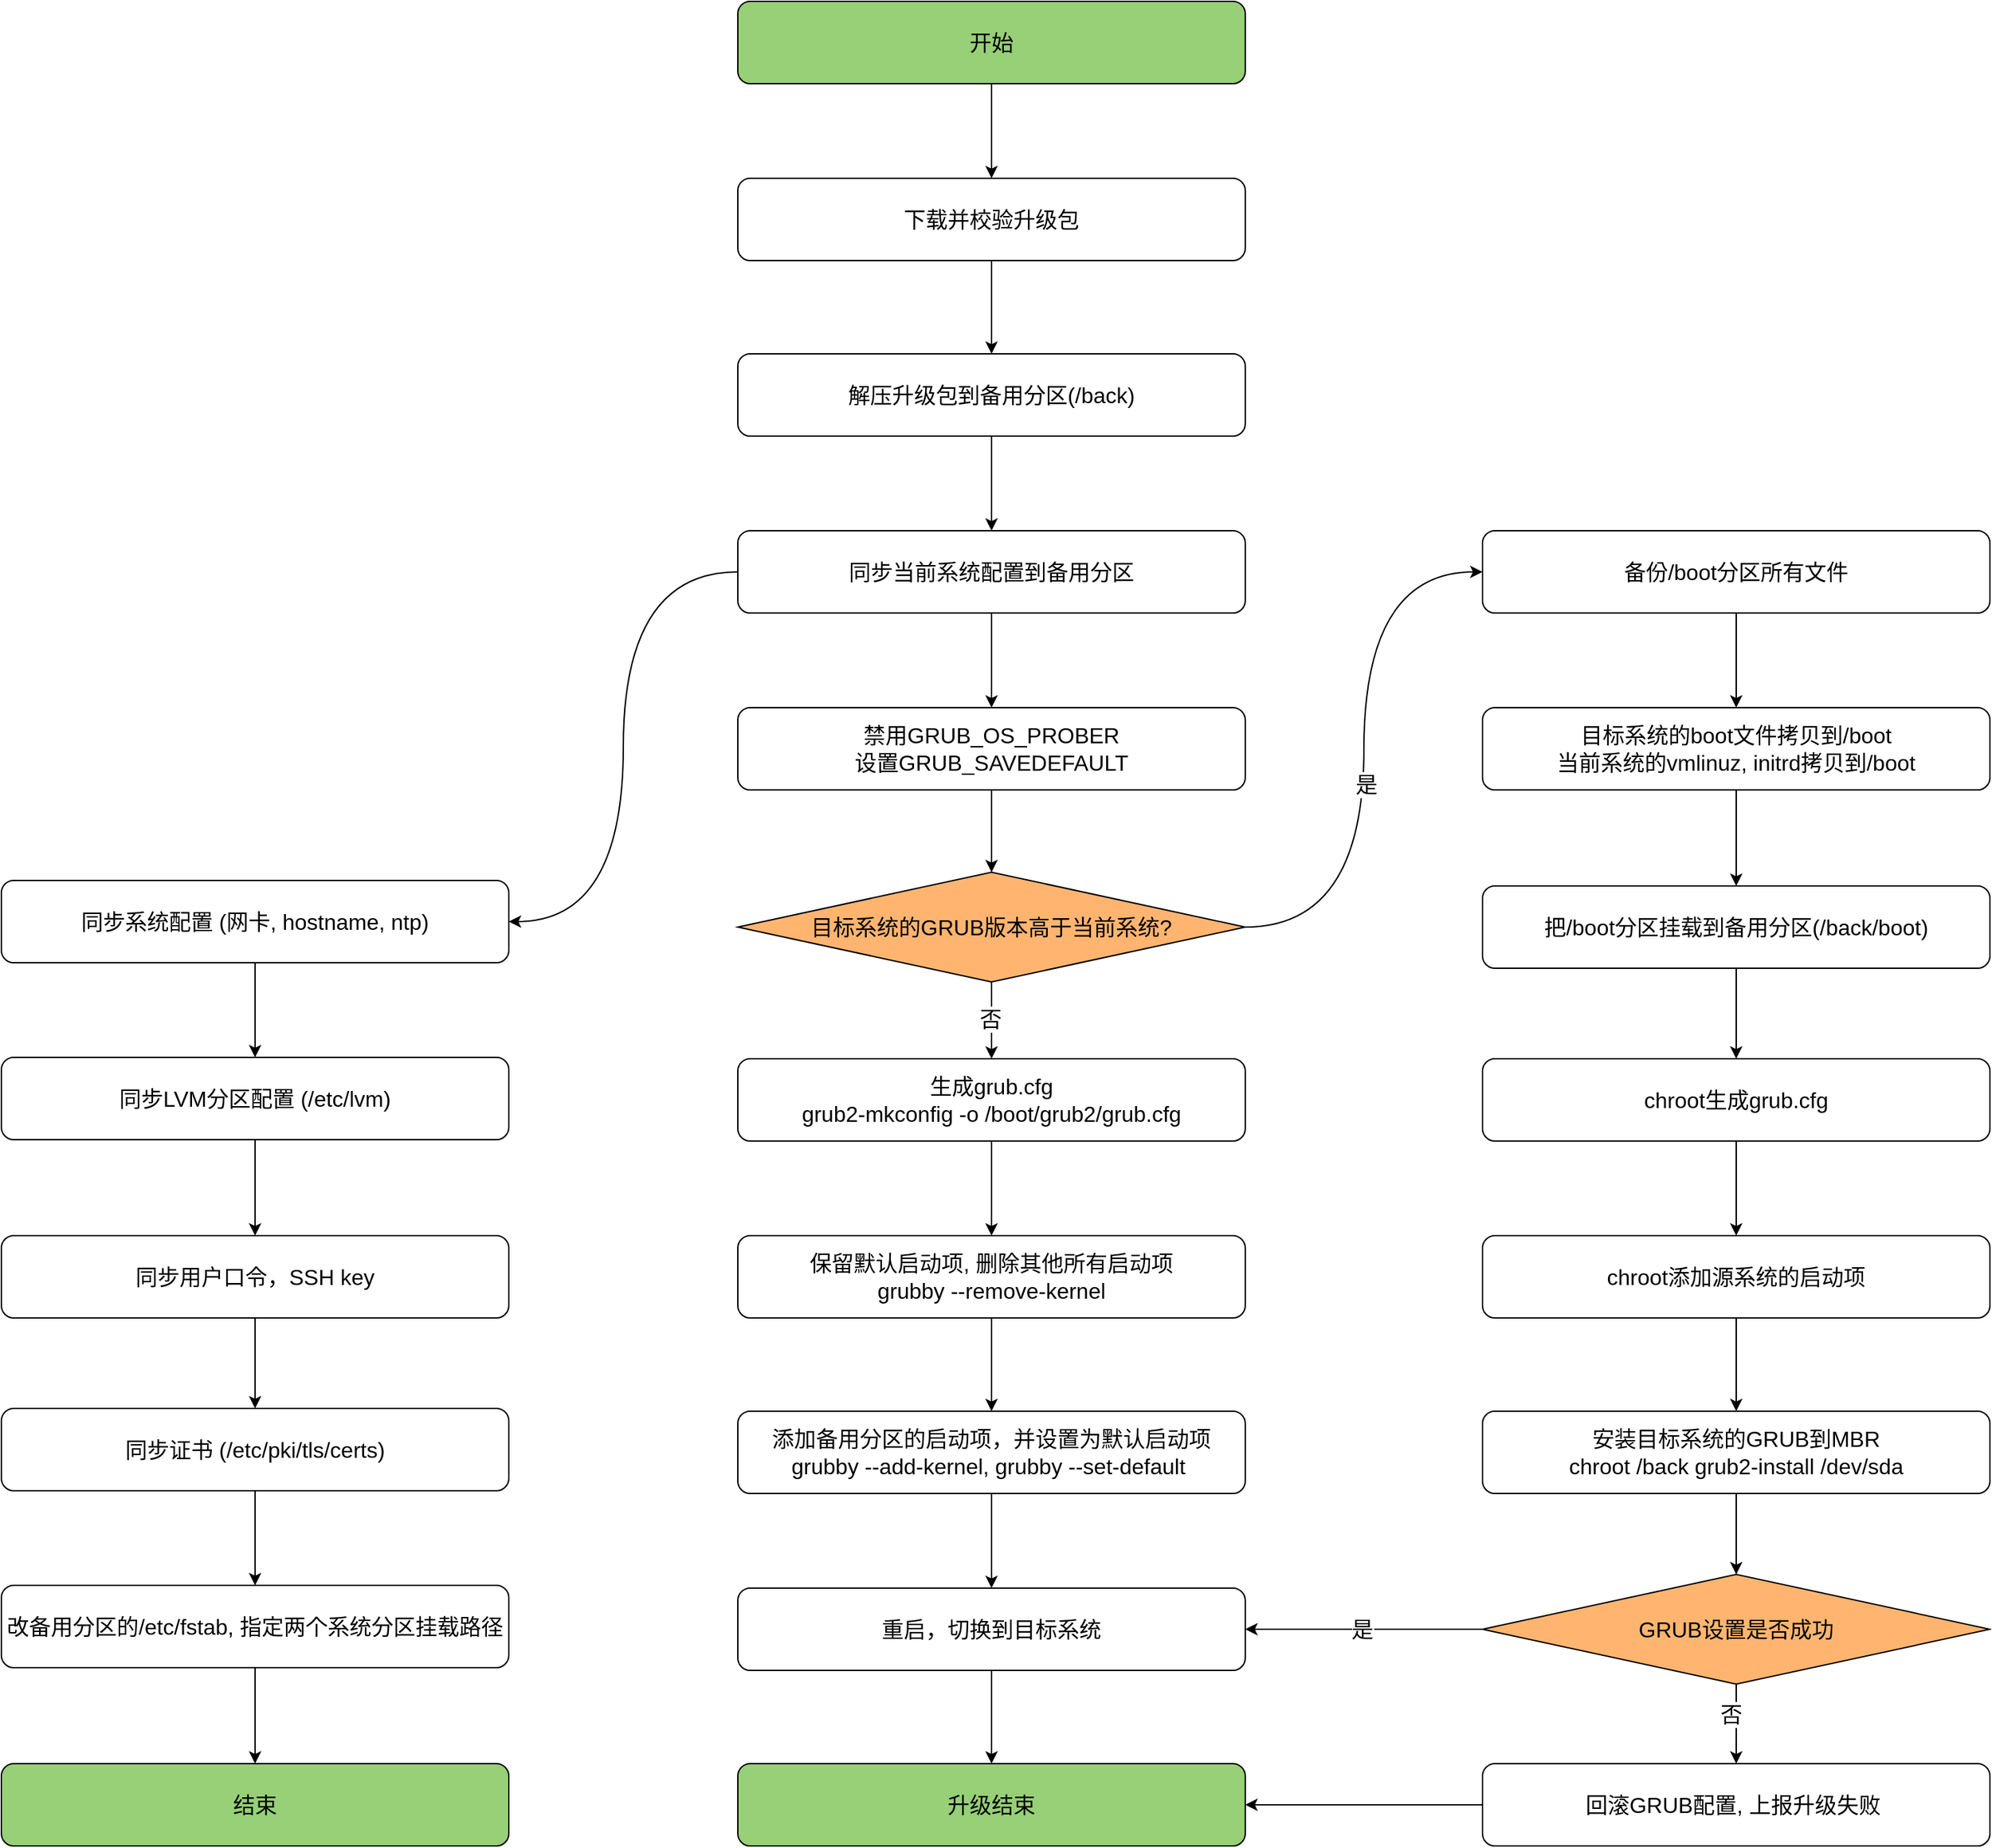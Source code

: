 <mxfile version="26.1.0">
  <diagram name="Page-1" id="urTeFdzw_Zs2AR7c73ZS">
    <mxGraphModel dx="4148" dy="2212" grid="1" gridSize="10" guides="1" tooltips="1" connect="1" arrows="1" fold="1" page="1" pageScale="1" pageWidth="850" pageHeight="1100" math="0" shadow="0">
      <root>
        <mxCell id="0" />
        <mxCell id="1" parent="0" />
        <mxCell id="T2J4ucsc0s5VN6Ix-O75-1" style="edgeStyle=orthogonalEdgeStyle;rounded=0;orthogonalLoop=1;jettySize=auto;html=1;entryX=0.5;entryY=0;entryDx=0;entryDy=0;" parent="1" source="EAPVpHLkBqwuG9wAEfrM-1" target="Drq_LcTDzUUtdLoJdckO-1" edge="1">
          <mxGeometry relative="1" as="geometry" />
        </mxCell>
        <mxCell id="EAPVpHLkBqwuG9wAEfrM-1" value="开始" style="rounded=1;whiteSpace=wrap;html=1;fontSize=16;fillColor=light-dark(#97D077,var(--ge-dark-color, #121212));flipH=1;flipV=1;" parent="1" vertex="1">
          <mxGeometry x="637" y="270" width="370" height="60" as="geometry" />
        </mxCell>
        <mxCell id="T2J4ucsc0s5VN6Ix-O75-2" style="edgeStyle=orthogonalEdgeStyle;rounded=0;orthogonalLoop=1;jettySize=auto;html=1;fontSize=16;" parent="1" source="Drq_LcTDzUUtdLoJdckO-1" target="Drq_LcTDzUUtdLoJdckO-2" edge="1">
          <mxGeometry relative="1" as="geometry" />
        </mxCell>
        <mxCell id="Drq_LcTDzUUtdLoJdckO-1" value="下载并校验升级包" style="rounded=1;whiteSpace=wrap;html=1;fontSize=16;flipH=1;flipV=1;" parent="1" vertex="1">
          <mxGeometry x="637" y="399" width="370" height="60" as="geometry" />
        </mxCell>
        <mxCell id="T2J4ucsc0s5VN6Ix-O75-3" style="edgeStyle=orthogonalEdgeStyle;rounded=0;orthogonalLoop=1;jettySize=auto;html=1;fontSize=16;" parent="1" source="Drq_LcTDzUUtdLoJdckO-2" target="Drq_LcTDzUUtdLoJdckO-3" edge="1">
          <mxGeometry relative="1" as="geometry" />
        </mxCell>
        <mxCell id="Drq_LcTDzUUtdLoJdckO-2" value="解压升级包到备用分区(/back)" style="rounded=1;whiteSpace=wrap;html=1;fontSize=16;flipH=1;flipV=1;" parent="1" vertex="1">
          <mxGeometry x="637" y="527" width="370" height="60" as="geometry" />
        </mxCell>
        <mxCell id="T2J4ucsc0s5VN6Ix-O75-17" style="edgeStyle=orthogonalEdgeStyle;rounded=0;orthogonalLoop=1;jettySize=auto;html=1;fontSize=16;" parent="1" source="Drq_LcTDzUUtdLoJdckO-3" target="Drq_LcTDzUUtdLoJdckO-4" edge="1">
          <mxGeometry relative="1" as="geometry" />
        </mxCell>
        <mxCell id="T2J4ucsc0s5VN6Ix-O75-26" style="edgeStyle=orthogonalEdgeStyle;rounded=0;orthogonalLoop=1;jettySize=auto;html=1;entryX=1;entryY=0.5;entryDx=0;entryDy=0;curved=1;fontSize=16;" parent="1" source="Drq_LcTDzUUtdLoJdckO-3" target="Drq_LcTDzUUtdLoJdckO-20" edge="1">
          <mxGeometry relative="1" as="geometry" />
        </mxCell>
        <mxCell id="Drq_LcTDzUUtdLoJdckO-3" value="同步当前系统配置到备用分区" style="rounded=1;whiteSpace=wrap;html=1;fontSize=16;flipH=1;flipV=1;" parent="1" vertex="1">
          <mxGeometry x="637" y="656" width="370" height="60" as="geometry" />
        </mxCell>
        <mxCell id="T2J4ucsc0s5VN6Ix-O75-11" style="edgeStyle=orthogonalEdgeStyle;rounded=0;orthogonalLoop=1;jettySize=auto;html=1;fontSize=16;" parent="1" source="Drq_LcTDzUUtdLoJdckO-4" target="Drq_LcTDzUUtdLoJdckO-6" edge="1">
          <mxGeometry relative="1" as="geometry" />
        </mxCell>
        <mxCell id="Drq_LcTDzUUtdLoJdckO-4" value="禁用GRUB_OS_PROBER&lt;div&gt;设置GRUB_SAVEDEFAULT&lt;/div&gt;" style="rounded=1;whiteSpace=wrap;html=1;fontSize=16;flipH=1;flipV=1;" parent="1" vertex="1">
          <mxGeometry x="637" y="785" width="370" height="60" as="geometry" />
        </mxCell>
        <mxCell id="T2J4ucsc0s5VN6Ix-O75-12" style="edgeStyle=orthogonalEdgeStyle;rounded=0;orthogonalLoop=1;jettySize=auto;html=1;fontSize=16;" parent="1" source="Drq_LcTDzUUtdLoJdckO-6" target="Drq_LcTDzUUtdLoJdckO-7" edge="1">
          <mxGeometry relative="1" as="geometry" />
        </mxCell>
        <mxCell id="T2J4ucsc0s5VN6Ix-O75-22" value="否" style="edgeLabel;html=1;align=center;verticalAlign=middle;resizable=0;points=[];fontSize=16;" parent="T2J4ucsc0s5VN6Ix-O75-12" vertex="1" connectable="0">
          <mxGeometry x="-0.036" y="-1" relative="1" as="geometry">
            <mxPoint as="offset" />
          </mxGeometry>
        </mxCell>
        <mxCell id="T2J4ucsc0s5VN6Ix-O75-20" style="edgeStyle=orthogonalEdgeStyle;rounded=0;orthogonalLoop=1;jettySize=auto;html=1;entryX=0;entryY=0.5;entryDx=0;entryDy=0;curved=1;fontSize=16;" parent="1" source="Drq_LcTDzUUtdLoJdckO-6" target="Drq_LcTDzUUtdLoJdckO-12" edge="1">
          <mxGeometry relative="1" as="geometry" />
        </mxCell>
        <mxCell id="T2J4ucsc0s5VN6Ix-O75-23" value="&lt;font&gt;是&lt;/font&gt;" style="edgeLabel;html=1;align=center;verticalAlign=middle;resizable=0;points=[];fontSize=16;" parent="T2J4ucsc0s5VN6Ix-O75-20" vertex="1" connectable="0">
          <mxGeometry x="-0.111" y="-1" relative="1" as="geometry">
            <mxPoint y="1" as="offset" />
          </mxGeometry>
        </mxCell>
        <mxCell id="Drq_LcTDzUUtdLoJdckO-6" value="目标系统的GRUB版本高于当前系统?" style="rhombus;whiteSpace=wrap;html=1;fontSize=16;flipH=1;flipV=1;fillColor=light-dark(#FFB570,var(--ge-dark-color, #121212));" parent="1" vertex="1">
          <mxGeometry x="637" y="905" width="370" height="80" as="geometry" />
        </mxCell>
        <mxCell id="T2J4ucsc0s5VN6Ix-O75-13" style="edgeStyle=orthogonalEdgeStyle;rounded=0;orthogonalLoop=1;jettySize=auto;html=1;fontSize=16;" parent="1" source="Drq_LcTDzUUtdLoJdckO-7" target="Drq_LcTDzUUtdLoJdckO-8" edge="1">
          <mxGeometry relative="1" as="geometry" />
        </mxCell>
        <mxCell id="Drq_LcTDzUUtdLoJdckO-7" value="&lt;div&gt;生成grub.cfg&lt;/div&gt;grub2-mkconfig -o /boot/grub2/grub.cfg" style="rounded=1;whiteSpace=wrap;html=1;fontSize=16;flipH=1;flipV=1;" parent="1" vertex="1">
          <mxGeometry x="637" y="1041" width="370" height="60" as="geometry" />
        </mxCell>
        <mxCell id="T2J4ucsc0s5VN6Ix-O75-14" style="edgeStyle=orthogonalEdgeStyle;rounded=0;orthogonalLoop=1;jettySize=auto;html=1;entryX=0.5;entryY=0;entryDx=0;entryDy=0;fontSize=16;" parent="1" source="Drq_LcTDzUUtdLoJdckO-8" target="Drq_LcTDzUUtdLoJdckO-9" edge="1">
          <mxGeometry relative="1" as="geometry" />
        </mxCell>
        <mxCell id="Drq_LcTDzUUtdLoJdckO-8" value="保留默认启动项, 删除其他所有启动项&lt;div&gt;grubby --remove-kernel&lt;/div&gt;" style="rounded=1;whiteSpace=wrap;html=1;fontSize=16;flipH=1;flipV=1;" parent="1" vertex="1">
          <mxGeometry x="637" y="1170" width="370" height="60" as="geometry" />
        </mxCell>
        <mxCell id="T2J4ucsc0s5VN6Ix-O75-15" style="edgeStyle=orthogonalEdgeStyle;rounded=0;orthogonalLoop=1;jettySize=auto;html=1;fontSize=16;" parent="1" source="Drq_LcTDzUUtdLoJdckO-9" target="Drq_LcTDzUUtdLoJdckO-11" edge="1">
          <mxGeometry relative="1" as="geometry" />
        </mxCell>
        <mxCell id="Drq_LcTDzUUtdLoJdckO-9" value="添加备用分区的启动项，并设置为默认启动项&lt;div&gt;grubby --add-kernel,&amp;nbsp;&lt;span style=&quot;background-color: transparent; color: light-dark(rgb(0, 0, 0), rgb(255, 255, 255));&quot;&gt;grubby --set-default&amp;nbsp;&lt;/span&gt;&lt;/div&gt;" style="rounded=1;whiteSpace=wrap;html=1;fontSize=16;flipH=1;flipV=1;" parent="1" vertex="1">
          <mxGeometry x="637" y="1298" width="370" height="60" as="geometry" />
        </mxCell>
        <mxCell id="T2J4ucsc0s5VN6Ix-O75-16" style="edgeStyle=orthogonalEdgeStyle;rounded=0;orthogonalLoop=1;jettySize=auto;html=1;fontSize=16;" parent="1" source="Drq_LcTDzUUtdLoJdckO-11" target="Drq_LcTDzUUtdLoJdckO-26" edge="1">
          <mxGeometry relative="1" as="geometry" />
        </mxCell>
        <mxCell id="Drq_LcTDzUUtdLoJdckO-11" value="重启，切换到目标系统" style="rounded=1;whiteSpace=wrap;html=1;fontSize=16;flipH=1;flipV=1;" parent="1" vertex="1">
          <mxGeometry x="637" y="1427" width="370" height="60" as="geometry" />
        </mxCell>
        <mxCell id="T2J4ucsc0s5VN6Ix-O75-27" style="edgeStyle=orthogonalEdgeStyle;rounded=0;orthogonalLoop=1;jettySize=auto;html=1;entryX=0.5;entryY=0;entryDx=0;entryDy=0;" parent="1" source="Drq_LcTDzUUtdLoJdckO-12" target="Drq_LcTDzUUtdLoJdckO-13" edge="1">
          <mxGeometry relative="1" as="geometry" />
        </mxCell>
        <mxCell id="Drq_LcTDzUUtdLoJdckO-12" value="&lt;div&gt;备份/boot分区所有文件&lt;/div&gt;" style="rounded=1;whiteSpace=wrap;html=1;fontSize=16;" parent="1" vertex="1">
          <mxGeometry x="1180" y="656" width="370" height="60" as="geometry" />
        </mxCell>
        <mxCell id="T2J4ucsc0s5VN6Ix-O75-28" style="edgeStyle=orthogonalEdgeStyle;rounded=0;orthogonalLoop=1;jettySize=auto;html=1;" parent="1" source="Drq_LcTDzUUtdLoJdckO-13" target="Drq_LcTDzUUtdLoJdckO-14" edge="1">
          <mxGeometry relative="1" as="geometry" />
        </mxCell>
        <mxCell id="Drq_LcTDzUUtdLoJdckO-13" value="目标系统的boot文件拷贝到/boot&lt;div&gt;当前系统的vmlinuz, initrd拷贝到/boot&lt;/div&gt;" style="rounded=1;whiteSpace=wrap;html=1;fontSize=16;" parent="1" vertex="1">
          <mxGeometry x="1180" y="785" width="370" height="60" as="geometry" />
        </mxCell>
        <mxCell id="T2J4ucsc0s5VN6Ix-O75-29" style="edgeStyle=orthogonalEdgeStyle;rounded=0;orthogonalLoop=1;jettySize=auto;html=1;entryX=0.5;entryY=0;entryDx=0;entryDy=0;" parent="1" source="Drq_LcTDzUUtdLoJdckO-14" target="Drq_LcTDzUUtdLoJdckO-15" edge="1">
          <mxGeometry relative="1" as="geometry" />
        </mxCell>
        <mxCell id="Drq_LcTDzUUtdLoJdckO-14" value="把/boot分区挂载到备用分区(/back/boot)" style="rounded=1;whiteSpace=wrap;html=1;fontSize=16;" parent="1" vertex="1">
          <mxGeometry x="1180" y="915" width="370" height="60" as="geometry" />
        </mxCell>
        <mxCell id="T2J4ucsc0s5VN6Ix-O75-30" style="edgeStyle=orthogonalEdgeStyle;rounded=0;orthogonalLoop=1;jettySize=auto;html=1;entryX=0.5;entryY=0;entryDx=0;entryDy=0;" parent="1" source="Drq_LcTDzUUtdLoJdckO-15" target="Drq_LcTDzUUtdLoJdckO-16" edge="1">
          <mxGeometry relative="1" as="geometry" />
        </mxCell>
        <mxCell id="Drq_LcTDzUUtdLoJdckO-15" value="chroot生成grub.cfg" style="rounded=1;whiteSpace=wrap;html=1;fontSize=16;" parent="1" vertex="1">
          <mxGeometry x="1180" y="1041" width="370" height="60" as="geometry" />
        </mxCell>
        <mxCell id="T2J4ucsc0s5VN6Ix-O75-31" style="edgeStyle=orthogonalEdgeStyle;rounded=0;orthogonalLoop=1;jettySize=auto;html=1;entryX=0.5;entryY=0;entryDx=0;entryDy=0;" parent="1" source="Drq_LcTDzUUtdLoJdckO-16" target="Drq_LcTDzUUtdLoJdckO-17" edge="1">
          <mxGeometry relative="1" as="geometry" />
        </mxCell>
        <mxCell id="Drq_LcTDzUUtdLoJdckO-16" value="chroot添加源系统的启动项" style="rounded=1;whiteSpace=wrap;html=1;fontSize=16;" parent="1" vertex="1">
          <mxGeometry x="1180" y="1170" width="370" height="60" as="geometry" />
        </mxCell>
        <mxCell id="T2J4ucsc0s5VN6Ix-O75-32" style="edgeStyle=orthogonalEdgeStyle;rounded=0;orthogonalLoop=1;jettySize=auto;html=1;" parent="1" source="Drq_LcTDzUUtdLoJdckO-17" target="Drq_LcTDzUUtdLoJdckO-18" edge="1">
          <mxGeometry relative="1" as="geometry" />
        </mxCell>
        <mxCell id="Drq_LcTDzUUtdLoJdckO-17" value="安装目标系统的GRUB到MBR&lt;div&gt;chroot /back grub2-install /dev/sda&lt;/div&gt;" style="rounded=1;whiteSpace=wrap;html=1;fontSize=16;" parent="1" vertex="1">
          <mxGeometry x="1180" y="1298" width="370" height="60" as="geometry" />
        </mxCell>
        <mxCell id="T2J4ucsc0s5VN6Ix-O75-33" style="edgeStyle=orthogonalEdgeStyle;rounded=0;orthogonalLoop=1;jettySize=auto;html=1;" parent="1" source="Drq_LcTDzUUtdLoJdckO-18" target="Drq_LcTDzUUtdLoJdckO-19" edge="1">
          <mxGeometry relative="1" as="geometry" />
        </mxCell>
        <mxCell id="T2J4ucsc0s5VN6Ix-O75-38" value="否" style="edgeLabel;html=1;align=center;verticalAlign=middle;resizable=0;points=[];fontSize=16;" parent="T2J4ucsc0s5VN6Ix-O75-33" vertex="1" connectable="0">
          <mxGeometry x="-0.262" y="-4" relative="1" as="geometry">
            <mxPoint as="offset" />
          </mxGeometry>
        </mxCell>
        <mxCell id="T2J4ucsc0s5VN6Ix-O75-35" style="edgeStyle=orthogonalEdgeStyle;rounded=0;orthogonalLoop=1;jettySize=auto;html=1;entryX=1;entryY=0.5;entryDx=0;entryDy=0;curved=1;" parent="1" source="Drq_LcTDzUUtdLoJdckO-18" target="Drq_LcTDzUUtdLoJdckO-11" edge="1">
          <mxGeometry relative="1" as="geometry" />
        </mxCell>
        <mxCell id="T2J4ucsc0s5VN6Ix-O75-36" value="&lt;font style=&quot;font-size: 16px;&quot;&gt;是&lt;/font&gt;" style="edgeLabel;html=1;align=center;verticalAlign=middle;resizable=0;points=[];" parent="T2J4ucsc0s5VN6Ix-O75-35" vertex="1" connectable="0">
          <mxGeometry x="0.02" relative="1" as="geometry">
            <mxPoint as="offset" />
          </mxGeometry>
        </mxCell>
        <mxCell id="Drq_LcTDzUUtdLoJdckO-18" value="GRUB设置是否成功" style="rhombus;whiteSpace=wrap;html=1;fontSize=16;fillColor=light-dark(#FFB570,#000000);" parent="1" vertex="1">
          <mxGeometry x="1180" y="1417" width="370" height="80" as="geometry" />
        </mxCell>
        <mxCell id="T2J4ucsc0s5VN6Ix-O75-37" style="edgeStyle=orthogonalEdgeStyle;rounded=0;orthogonalLoop=1;jettySize=auto;html=1;entryX=1;entryY=0.5;entryDx=0;entryDy=0;" parent="1" source="Drq_LcTDzUUtdLoJdckO-19" target="Drq_LcTDzUUtdLoJdckO-26" edge="1">
          <mxGeometry relative="1" as="geometry" />
        </mxCell>
        <mxCell id="Drq_LcTDzUUtdLoJdckO-19" value="回滚GRUB配置, 上报升级失败&amp;nbsp;" style="rounded=1;whiteSpace=wrap;html=1;fontSize=16;" parent="1" vertex="1">
          <mxGeometry x="1180" y="1555" width="370" height="60" as="geometry" />
        </mxCell>
        <mxCell id="T2J4ucsc0s5VN6Ix-O75-5" style="edgeStyle=orthogonalEdgeStyle;rounded=0;orthogonalLoop=1;jettySize=auto;html=1;fontSize=16;" parent="1" source="Drq_LcTDzUUtdLoJdckO-20" target="Drq_LcTDzUUtdLoJdckO-21" edge="1">
          <mxGeometry relative="1" as="geometry" />
        </mxCell>
        <mxCell id="Drq_LcTDzUUtdLoJdckO-20" value="同步系统配置 (网卡, hostname, ntp)" style="rounded=1;whiteSpace=wrap;html=1;fontSize=16;" parent="1" vertex="1">
          <mxGeometry x="100" y="911" width="370" height="60" as="geometry" />
        </mxCell>
        <mxCell id="T2J4ucsc0s5VN6Ix-O75-6" style="edgeStyle=orthogonalEdgeStyle;rounded=0;orthogonalLoop=1;jettySize=auto;html=1;fontSize=16;" parent="1" source="Drq_LcTDzUUtdLoJdckO-21" target="Drq_LcTDzUUtdLoJdckO-22" edge="1">
          <mxGeometry relative="1" as="geometry" />
        </mxCell>
        <mxCell id="Drq_LcTDzUUtdLoJdckO-21" value="同步LVM分区配置 (/etc/lvm)" style="rounded=1;whiteSpace=wrap;html=1;fontSize=16;" parent="1" vertex="1">
          <mxGeometry x="100" y="1040" width="370" height="60" as="geometry" />
        </mxCell>
        <mxCell id="T2J4ucsc0s5VN6Ix-O75-7" style="edgeStyle=orthogonalEdgeStyle;rounded=0;orthogonalLoop=1;jettySize=auto;html=1;entryX=0.5;entryY=0;entryDx=0;entryDy=0;fontSize=16;" parent="1" source="Drq_LcTDzUUtdLoJdckO-22" target="Drq_LcTDzUUtdLoJdckO-23" edge="1">
          <mxGeometry relative="1" as="geometry" />
        </mxCell>
        <mxCell id="Drq_LcTDzUUtdLoJdckO-22" value="同步用户口令，SSH key" style="rounded=1;whiteSpace=wrap;html=1;fontSize=16;" parent="1" vertex="1">
          <mxGeometry x="100" y="1170" width="370" height="60" as="geometry" />
        </mxCell>
        <mxCell id="T2J4ucsc0s5VN6Ix-O75-8" style="edgeStyle=orthogonalEdgeStyle;rounded=0;orthogonalLoop=1;jettySize=auto;html=1;fontSize=16;" parent="1" source="Drq_LcTDzUUtdLoJdckO-23" target="Drq_LcTDzUUtdLoJdckO-24" edge="1">
          <mxGeometry relative="1" as="geometry" />
        </mxCell>
        <mxCell id="Drq_LcTDzUUtdLoJdckO-23" value="同步证书 (/etc/pki/tls/certs)" style="rounded=1;whiteSpace=wrap;html=1;fontSize=16;" parent="1" vertex="1">
          <mxGeometry x="100" y="1296" width="370" height="60" as="geometry" />
        </mxCell>
        <mxCell id="T2J4ucsc0s5VN6Ix-O75-25" style="edgeStyle=orthogonalEdgeStyle;rounded=0;orthogonalLoop=1;jettySize=auto;html=1;fontSize=16;" parent="1" source="Drq_LcTDzUUtdLoJdckO-24" target="T2J4ucsc0s5VN6Ix-O75-19" edge="1">
          <mxGeometry relative="1" as="geometry" />
        </mxCell>
        <mxCell id="Drq_LcTDzUUtdLoJdckO-24" value="改备用分区的/etc/fstab, 指定两个系统分区挂载路径" style="rounded=1;whiteSpace=wrap;html=1;fontSize=16;" parent="1" vertex="1">
          <mxGeometry x="100" y="1425" width="370" height="60" as="geometry" />
        </mxCell>
        <mxCell id="Drq_LcTDzUUtdLoJdckO-26" value="升级结束" style="rounded=1;whiteSpace=wrap;html=1;fontSize=16;flipH=1;flipV=1;fillColor=light-dark(#97D077,var(--ge-dark-color, #121212));" parent="1" vertex="1">
          <mxGeometry x="637" y="1555" width="370" height="60" as="geometry" />
        </mxCell>
        <mxCell id="T2J4ucsc0s5VN6Ix-O75-19" value="结束" style="rounded=1;whiteSpace=wrap;html=1;fontSize=16;flipH=1;flipV=1;fillColor=light-dark(#97D077,var(--ge-dark-color, #121212));" parent="1" vertex="1">
          <mxGeometry x="100" y="1555" width="370" height="60" as="geometry" />
        </mxCell>
      </root>
    </mxGraphModel>
  </diagram>
</mxfile>

